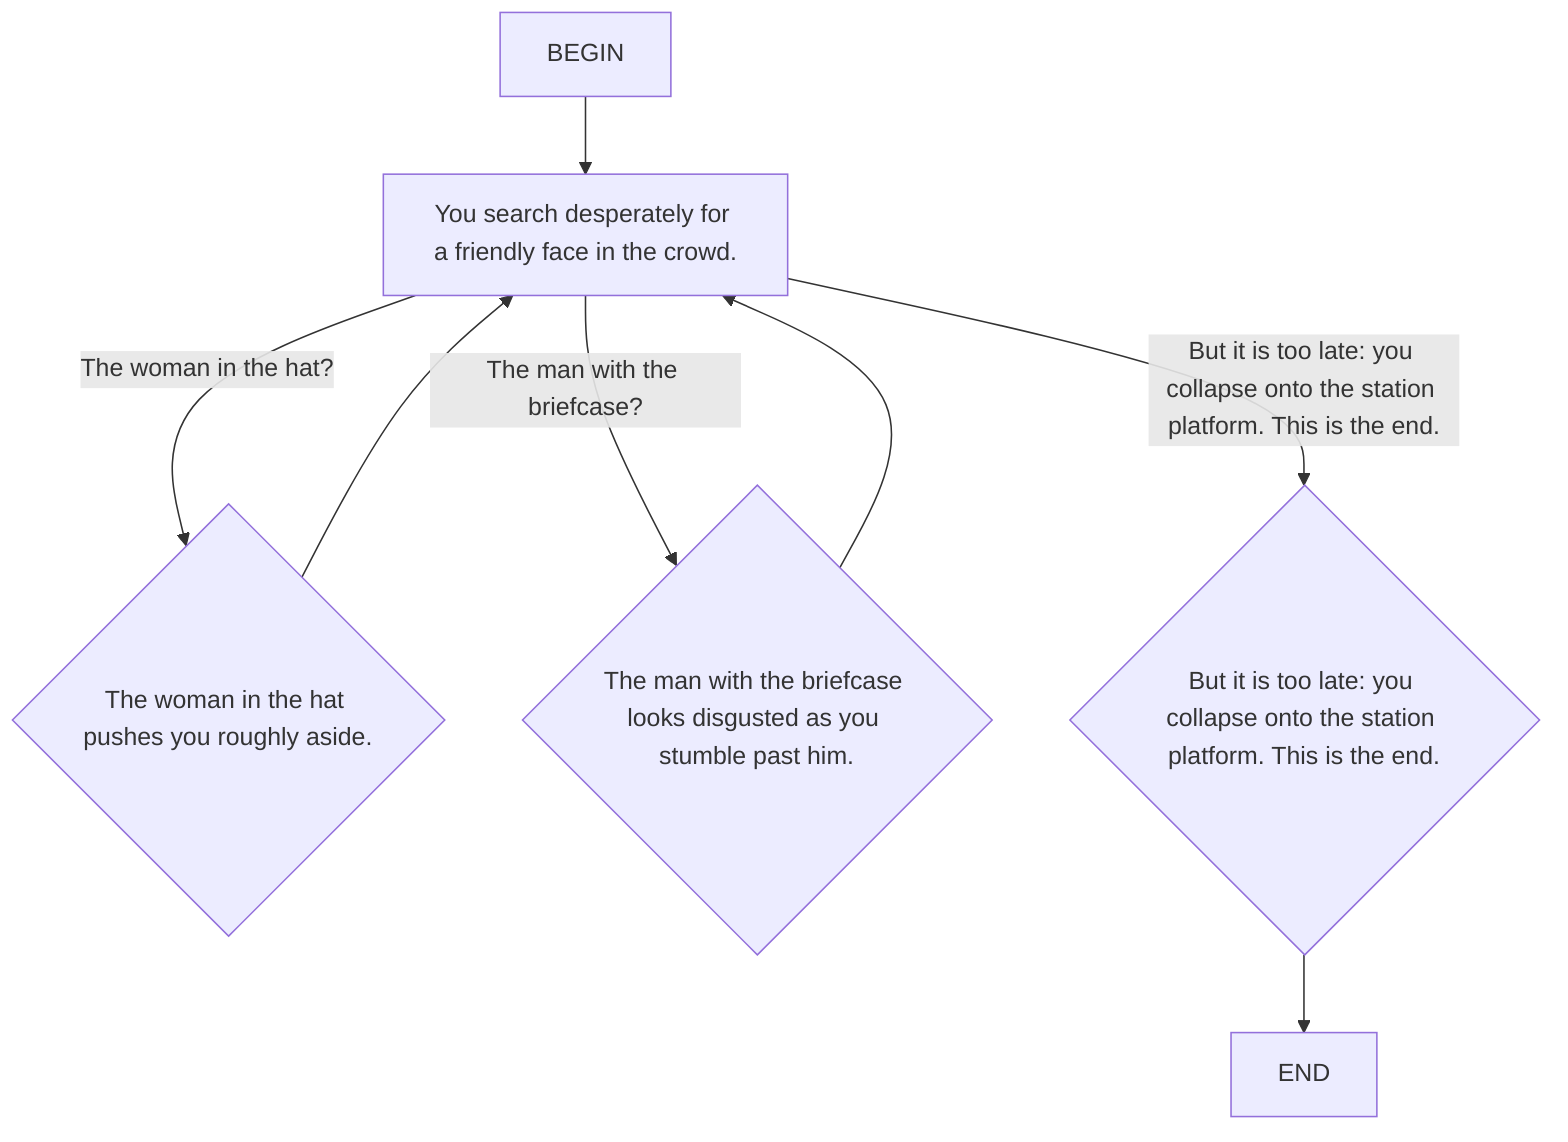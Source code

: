 flowchart TD
    D["You search desperately for a friendly face in the crowd."]
    E{"The woman in the hat pushes you roughly aside."}
    F{"The man with the briefcase looks disgusted as you stumble past him."}
    I{" But it is too late: you collapse onto the station platform. This is the end."}
    BEGIN --> D
    D -->|The woman in the hat?| E
    E --> D
    D -->|The man with the briefcase?| F
    F --> D
    D -->| But it is too late: you collapse onto the station platform. This is the end.| I
    I --> END